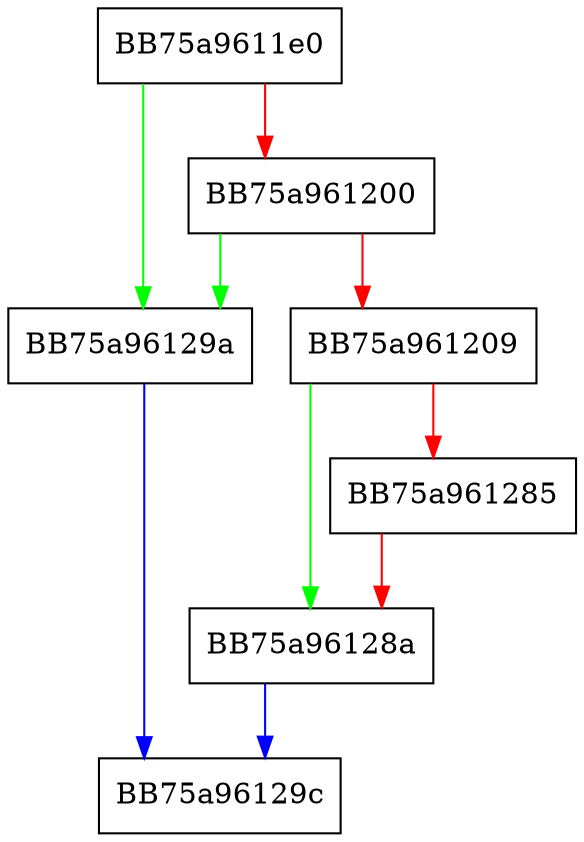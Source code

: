 digraph register_callback {
  node [shape="box"];
  graph [splines=ortho];
  BB75a9611e0 -> BB75a96129a [color="green"];
  BB75a9611e0 -> BB75a961200 [color="red"];
  BB75a961200 -> BB75a96129a [color="green"];
  BB75a961200 -> BB75a961209 [color="red"];
  BB75a961209 -> BB75a96128a [color="green"];
  BB75a961209 -> BB75a961285 [color="red"];
  BB75a961285 -> BB75a96128a [color="red"];
  BB75a96128a -> BB75a96129c [color="blue"];
  BB75a96129a -> BB75a96129c [color="blue"];
}